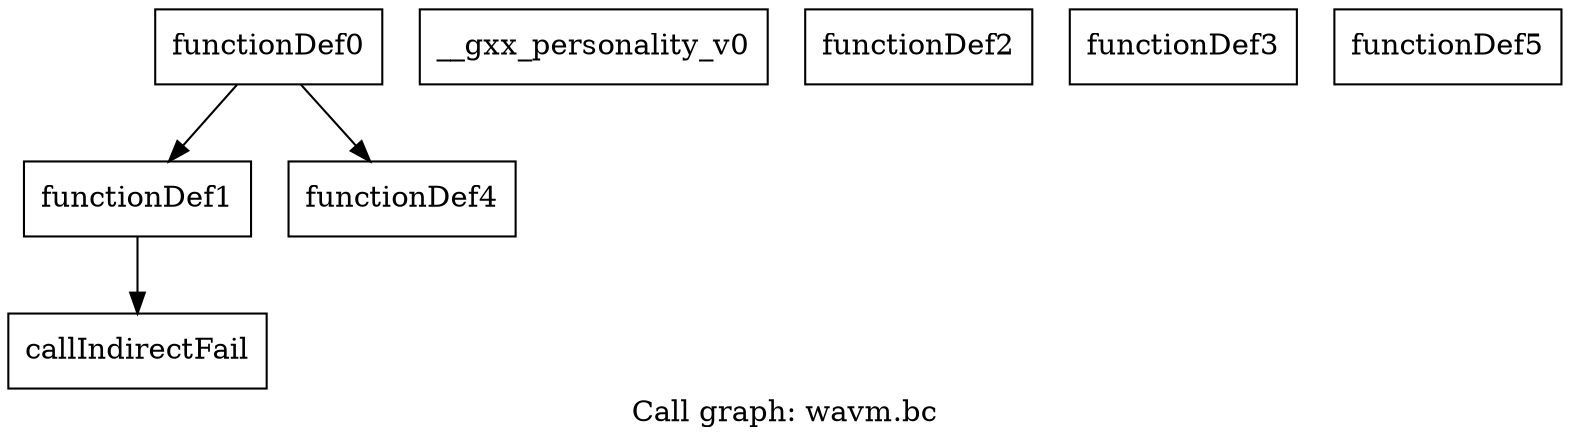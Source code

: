 digraph "Call graph: wavm.bc" {
	label="Call graph: wavm.bc";

	Node0xdc9120 [shape=record,label="{functionDef1}"];
	Node0xdc9120 -> Node0xdc91a0;
	Node0xdbad30 [shape=record,label="{__gxx_personality_v0}"];
	Node0xdc9020 [shape=record,label="{functionDef0}"];
	Node0xdc9020 -> Node0xdc90a0;
	Node0xdc9020 -> Node0xdc9120;
	Node0xdc92d0 [shape=record,label="{functionDef2}"];
	Node0xdc9350 [shape=record,label="{functionDef3}"];
	Node0xdc90a0 [shape=record,label="{functionDef4}"];
	Node0xdc9520 [shape=record,label="{functionDef5}"];
	Node0xdc91a0 [shape=record,label="{callIndirectFail}"];
}
